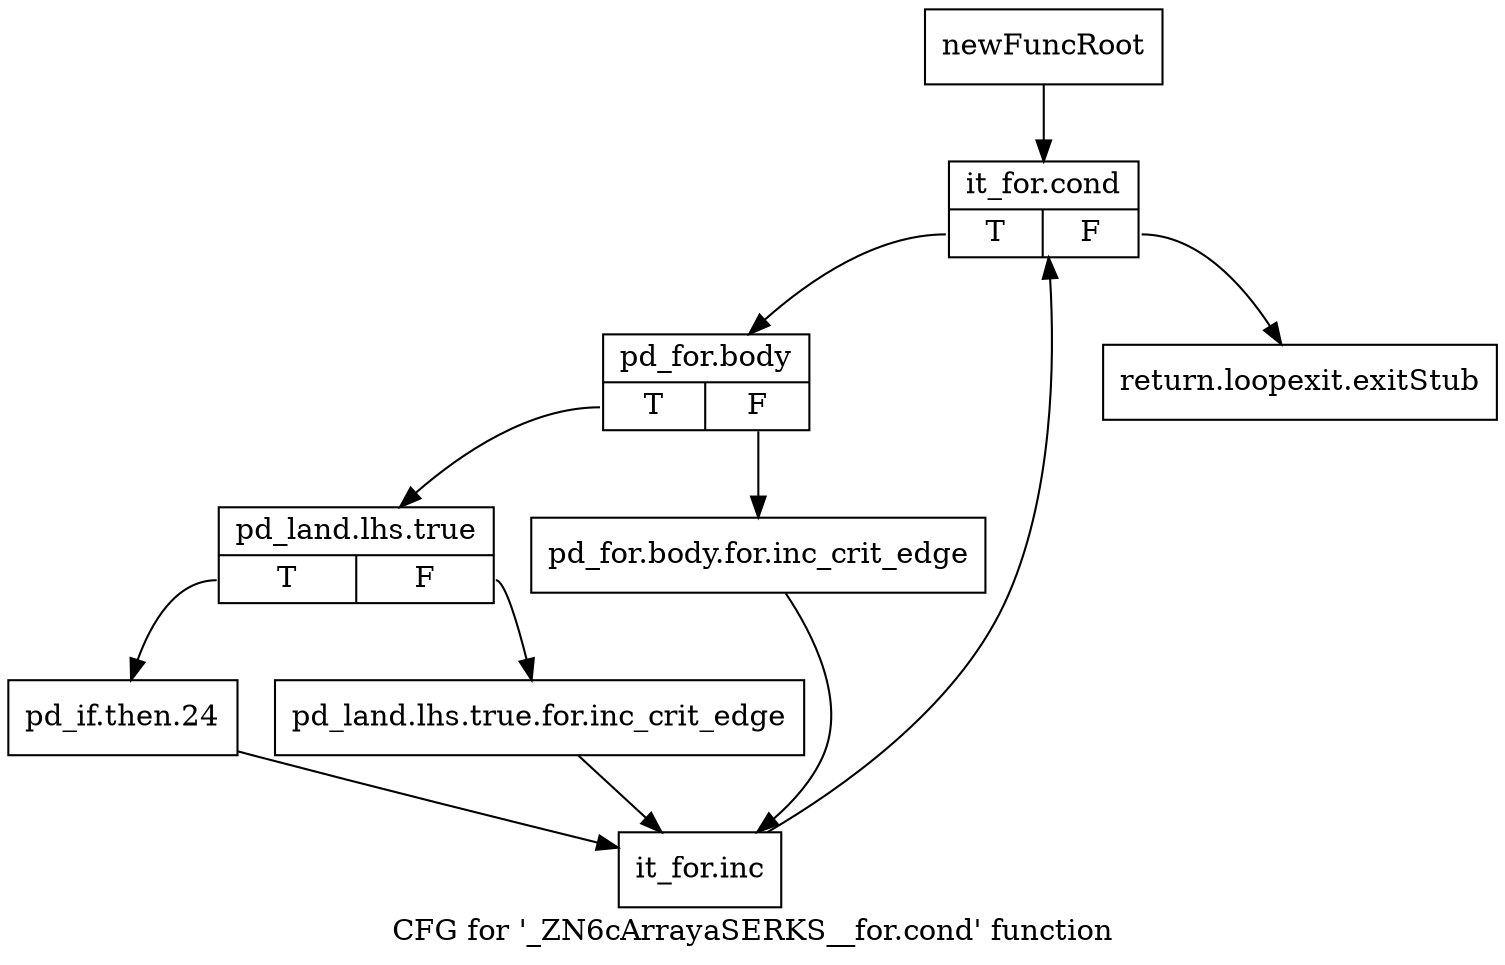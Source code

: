 digraph "CFG for '_ZN6cArrayaSERKS__for.cond' function" {
	label="CFG for '_ZN6cArrayaSERKS__for.cond' function";

	Node0x20e4ab0 [shape=record,label="{newFuncRoot}"];
	Node0x20e4ab0 -> Node0x20e4b50;
	Node0x20e4b00 [shape=record,label="{return.loopexit.exitStub}"];
	Node0x20e4b50 [shape=record,label="{it_for.cond|{<s0>T|<s1>F}}"];
	Node0x20e4b50:s0 -> Node0x20e4ba0;
	Node0x20e4b50:s1 -> Node0x20e4b00;
	Node0x20e4ba0 [shape=record,label="{pd_for.body|{<s0>T|<s1>F}}"];
	Node0x20e4ba0:s0 -> Node0x20e4c40;
	Node0x20e4ba0:s1 -> Node0x20e4bf0;
	Node0x20e4bf0 [shape=record,label="{pd_for.body.for.inc_crit_edge}"];
	Node0x20e4bf0 -> Node0x20e4d30;
	Node0x20e4c40 [shape=record,label="{pd_land.lhs.true|{<s0>T|<s1>F}}"];
	Node0x20e4c40:s0 -> Node0x20e4ce0;
	Node0x20e4c40:s1 -> Node0x20e4c90;
	Node0x20e4c90 [shape=record,label="{pd_land.lhs.true.for.inc_crit_edge}"];
	Node0x20e4c90 -> Node0x20e4d30;
	Node0x20e4ce0 [shape=record,label="{pd_if.then.24}"];
	Node0x20e4ce0 -> Node0x20e4d30;
	Node0x20e4d30 [shape=record,label="{it_for.inc}"];
	Node0x20e4d30 -> Node0x20e4b50;
}
